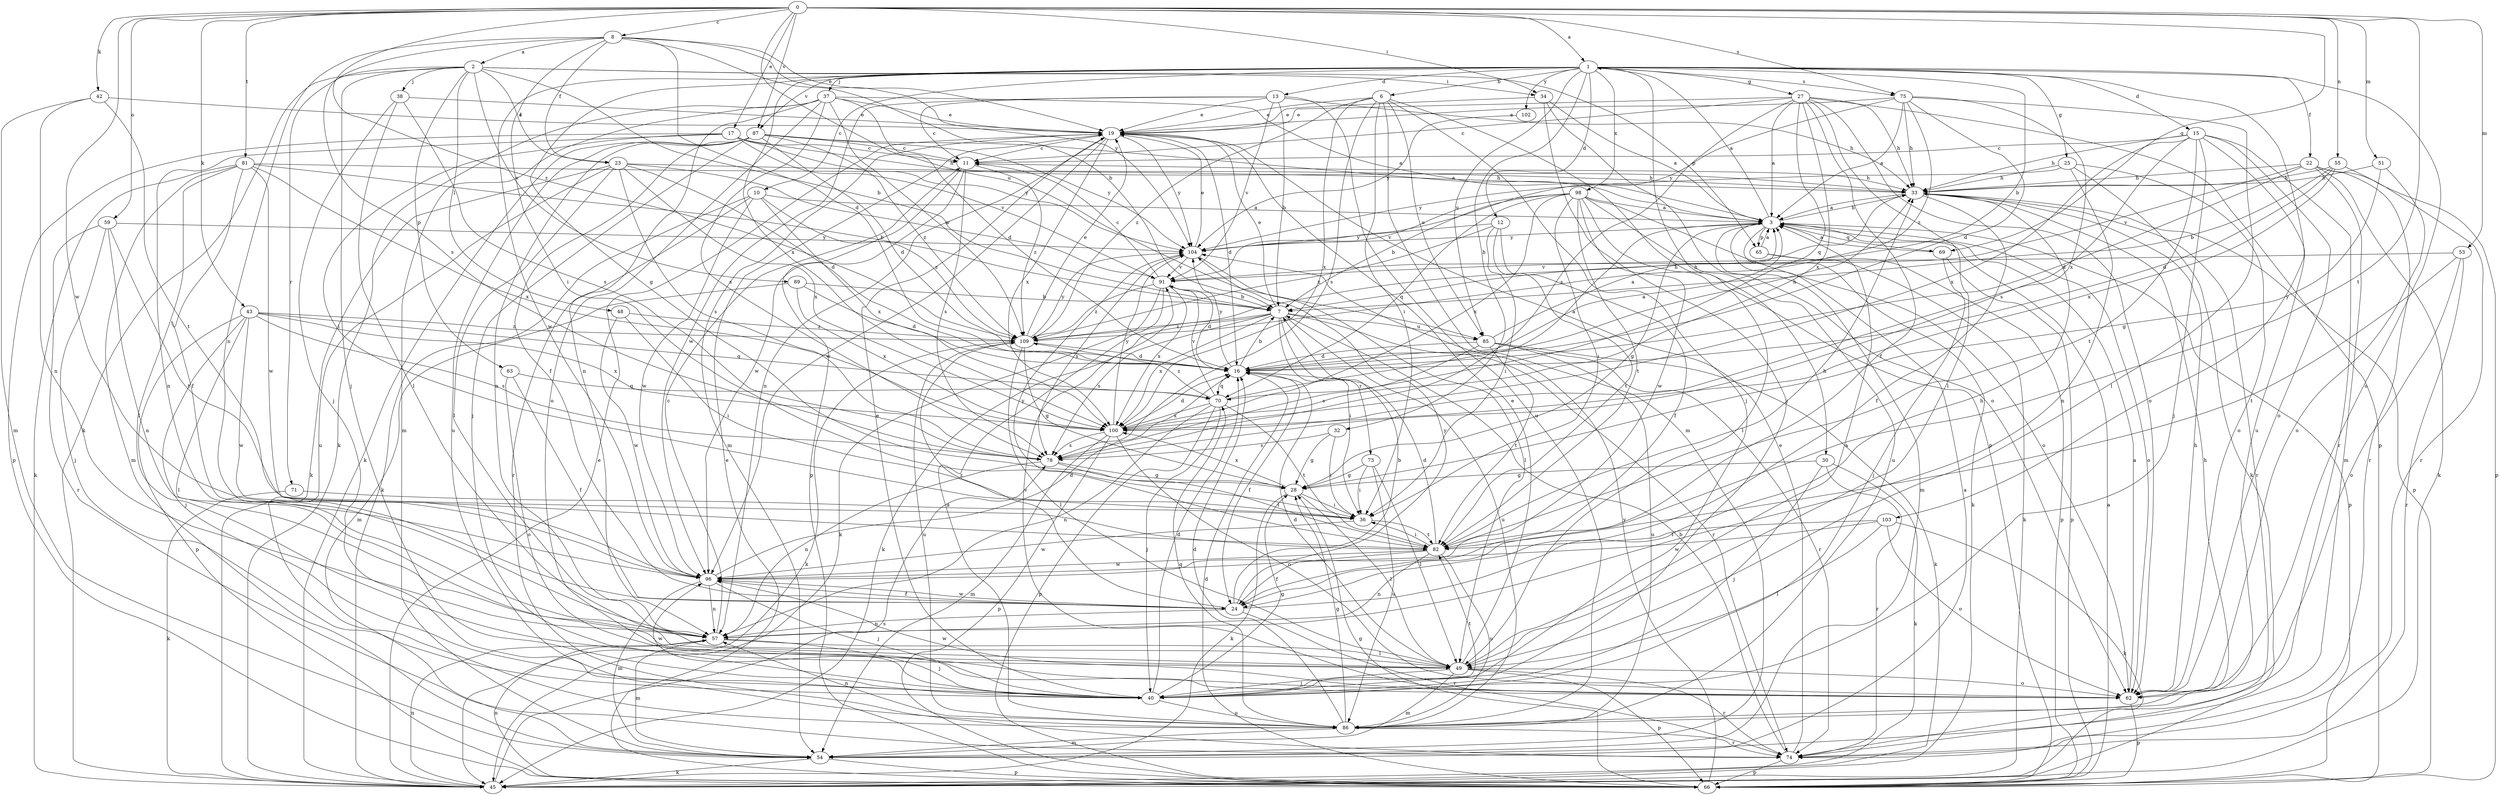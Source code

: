 strict digraph  {
0;
1;
2;
3;
6;
7;
8;
10;
11;
12;
13;
15;
16;
17;
19;
22;
23;
24;
25;
27;
28;
30;
32;
33;
34;
36;
37;
38;
40;
42;
43;
45;
48;
49;
51;
53;
54;
55;
57;
59;
62;
63;
65;
66;
69;
70;
71;
73;
74;
75;
78;
81;
82;
85;
86;
87;
89;
91;
96;
98;
100;
102;
103;
104;
109;
0 -> 1  [label=a];
0 -> 8  [label=c];
0 -> 17  [label=e];
0 -> 34  [label=i];
0 -> 42  [label=k];
0 -> 43  [label=k];
0 -> 51  [label=m];
0 -> 53  [label=m];
0 -> 55  [label=n];
0 -> 59  [label=o];
0 -> 69  [label=q];
0 -> 75  [label=s];
0 -> 81  [label=t];
0 -> 82  [label=t];
0 -> 85  [label=u];
0 -> 87  [label=v];
0 -> 96  [label=w];
0 -> 109  [label=z];
1 -> 6  [label=b];
1 -> 7  [label=b];
1 -> 10  [label=c];
1 -> 12  [label=d];
1 -> 13  [label=d];
1 -> 15  [label=d];
1 -> 22  [label=f];
1 -> 25  [label=g];
1 -> 27  [label=g];
1 -> 28  [label=g];
1 -> 30  [label=h];
1 -> 32  [label=h];
1 -> 37  [label=j];
1 -> 62  [label=o];
1 -> 75  [label=s];
1 -> 85  [label=u];
1 -> 87  [label=v];
1 -> 96  [label=w];
1 -> 98  [label=x];
1 -> 100  [label=x];
1 -> 102  [label=y];
1 -> 103  [label=y];
2 -> 7  [label=b];
2 -> 23  [label=f];
2 -> 34  [label=i];
2 -> 38  [label=j];
2 -> 40  [label=j];
2 -> 45  [label=k];
2 -> 48  [label=l];
2 -> 63  [label=p];
2 -> 65  [label=p];
2 -> 71  [label=r];
2 -> 89  [label=v];
3 -> 1  [label=a];
3 -> 28  [label=g];
3 -> 33  [label=h];
3 -> 45  [label=k];
3 -> 54  [label=m];
3 -> 62  [label=o];
3 -> 65  [label=p];
3 -> 66  [label=p];
3 -> 69  [label=q];
3 -> 104  [label=y];
6 -> 19  [label=e];
6 -> 36  [label=i];
6 -> 40  [label=j];
6 -> 54  [label=m];
6 -> 66  [label=p];
6 -> 78  [label=s];
6 -> 85  [label=u];
6 -> 100  [label=x];
6 -> 109  [label=z];
7 -> 19  [label=e];
7 -> 36  [label=i];
7 -> 45  [label=k];
7 -> 73  [label=r];
7 -> 74  [label=r];
7 -> 78  [label=s];
7 -> 85  [label=u];
7 -> 86  [label=u];
7 -> 100  [label=x];
7 -> 109  [label=z];
8 -> 2  [label=a];
8 -> 7  [label=b];
8 -> 16  [label=d];
8 -> 19  [label=e];
8 -> 23  [label=f];
8 -> 36  [label=i];
8 -> 57  [label=n];
8 -> 78  [label=s];
8 -> 104  [label=y];
10 -> 3  [label=a];
10 -> 45  [label=k];
10 -> 74  [label=r];
10 -> 96  [label=w];
10 -> 100  [label=x];
10 -> 109  [label=z];
11 -> 33  [label=h];
11 -> 66  [label=p];
11 -> 78  [label=s];
11 -> 96  [label=w];
11 -> 109  [label=z];
12 -> 24  [label=f];
12 -> 36  [label=i];
12 -> 82  [label=t];
12 -> 104  [label=y];
12 -> 109  [label=z];
13 -> 7  [label=b];
13 -> 11  [label=c];
13 -> 19  [label=e];
13 -> 33  [label=h];
13 -> 86  [label=u];
13 -> 91  [label=v];
13 -> 96  [label=w];
15 -> 11  [label=c];
15 -> 33  [label=h];
15 -> 40  [label=j];
15 -> 62  [label=o];
15 -> 74  [label=r];
15 -> 78  [label=s];
15 -> 82  [label=t];
15 -> 86  [label=u];
15 -> 100  [label=x];
16 -> 3  [label=a];
16 -> 7  [label=b];
16 -> 24  [label=f];
16 -> 33  [label=h];
16 -> 70  [label=q];
16 -> 104  [label=y];
17 -> 11  [label=c];
17 -> 33  [label=h];
17 -> 36  [label=i];
17 -> 57  [label=n];
17 -> 66  [label=p];
17 -> 91  [label=v];
17 -> 104  [label=y];
19 -> 11  [label=c];
19 -> 16  [label=d];
19 -> 54  [label=m];
19 -> 57  [label=n];
19 -> 96  [label=w];
19 -> 100  [label=x];
19 -> 104  [label=y];
22 -> 16  [label=d];
22 -> 33  [label=h];
22 -> 45  [label=k];
22 -> 54  [label=m];
22 -> 66  [label=p];
22 -> 74  [label=r];
22 -> 91  [label=v];
23 -> 16  [label=d];
23 -> 33  [label=h];
23 -> 45  [label=k];
23 -> 49  [label=l];
23 -> 78  [label=s];
23 -> 86  [label=u];
23 -> 91  [label=v];
23 -> 100  [label=x];
24 -> 7  [label=b];
24 -> 33  [label=h];
24 -> 57  [label=n];
24 -> 74  [label=r];
24 -> 96  [label=w];
24 -> 104  [label=y];
24 -> 109  [label=z];
25 -> 33  [label=h];
25 -> 45  [label=k];
25 -> 57  [label=n];
25 -> 62  [label=o];
25 -> 104  [label=y];
27 -> 3  [label=a];
27 -> 11  [label=c];
27 -> 19  [label=e];
27 -> 24  [label=f];
27 -> 33  [label=h];
27 -> 49  [label=l];
27 -> 62  [label=o];
27 -> 66  [label=p];
27 -> 70  [label=q];
27 -> 78  [label=s];
27 -> 100  [label=x];
28 -> 36  [label=i];
28 -> 45  [label=k];
28 -> 49  [label=l];
28 -> 100  [label=x];
30 -> 28  [label=g];
30 -> 40  [label=j];
30 -> 45  [label=k];
30 -> 74  [label=r];
32 -> 28  [label=g];
32 -> 36  [label=i];
32 -> 78  [label=s];
33 -> 3  [label=a];
33 -> 24  [label=f];
33 -> 66  [label=p];
33 -> 74  [label=r];
34 -> 3  [label=a];
34 -> 19  [label=e];
34 -> 40  [label=j];
34 -> 62  [label=o];
36 -> 82  [label=t];
36 -> 96  [label=w];
37 -> 3  [label=a];
37 -> 16  [label=d];
37 -> 19  [label=e];
37 -> 45  [label=k];
37 -> 54  [label=m];
37 -> 57  [label=n];
37 -> 62  [label=o];
37 -> 78  [label=s];
37 -> 109  [label=z];
38 -> 19  [label=e];
38 -> 40  [label=j];
38 -> 49  [label=l];
38 -> 78  [label=s];
40 -> 16  [label=d];
40 -> 19  [label=e];
40 -> 28  [label=g];
40 -> 82  [label=t];
40 -> 86  [label=u];
40 -> 96  [label=w];
42 -> 19  [label=e];
42 -> 54  [label=m];
42 -> 57  [label=n];
42 -> 82  [label=t];
43 -> 40  [label=j];
43 -> 49  [label=l];
43 -> 66  [label=p];
43 -> 70  [label=q];
43 -> 78  [label=s];
43 -> 96  [label=w];
43 -> 100  [label=x];
43 -> 109  [label=z];
45 -> 19  [label=e];
45 -> 57  [label=n];
45 -> 78  [label=s];
48 -> 36  [label=i];
48 -> 96  [label=w];
48 -> 109  [label=z];
49 -> 3  [label=a];
49 -> 16  [label=d];
49 -> 19  [label=e];
49 -> 40  [label=j];
49 -> 54  [label=m];
49 -> 62  [label=o];
49 -> 66  [label=p];
49 -> 74  [label=r];
51 -> 28  [label=g];
51 -> 33  [label=h];
51 -> 62  [label=o];
53 -> 62  [label=o];
53 -> 74  [label=r];
53 -> 82  [label=t];
53 -> 91  [label=v];
54 -> 3  [label=a];
54 -> 45  [label=k];
54 -> 66  [label=p];
55 -> 7  [label=b];
55 -> 16  [label=d];
55 -> 33  [label=h];
55 -> 74  [label=r];
55 -> 100  [label=x];
57 -> 11  [label=c];
57 -> 40  [label=j];
57 -> 49  [label=l];
57 -> 54  [label=m];
59 -> 40  [label=j];
59 -> 57  [label=n];
59 -> 74  [label=r];
59 -> 82  [label=t];
59 -> 104  [label=y];
62 -> 3  [label=a];
62 -> 33  [label=h];
62 -> 66  [label=p];
62 -> 91  [label=v];
62 -> 96  [label=w];
63 -> 24  [label=f];
63 -> 62  [label=o];
63 -> 70  [label=q];
65 -> 3  [label=a];
65 -> 45  [label=k];
65 -> 66  [label=p];
66 -> 3  [label=a];
66 -> 16  [label=d];
66 -> 19  [label=e];
66 -> 28  [label=g];
66 -> 57  [label=n];
66 -> 104  [label=y];
69 -> 3  [label=a];
69 -> 40  [label=j];
69 -> 66  [label=p];
70 -> 3  [label=a];
70 -> 40  [label=j];
70 -> 57  [label=n];
70 -> 66  [label=p];
70 -> 82  [label=t];
70 -> 91  [label=v];
70 -> 100  [label=x];
70 -> 109  [label=z];
71 -> 36  [label=i];
71 -> 45  [label=k];
73 -> 28  [label=g];
73 -> 36  [label=i];
73 -> 49  [label=l];
73 -> 86  [label=u];
74 -> 7  [label=b];
74 -> 19  [label=e];
74 -> 66  [label=p];
75 -> 3  [label=a];
75 -> 16  [label=d];
75 -> 19  [label=e];
75 -> 33  [label=h];
75 -> 49  [label=l];
75 -> 100  [label=x];
75 -> 104  [label=y];
75 -> 109  [label=z];
78 -> 28  [label=g];
78 -> 57  [label=n];
78 -> 82  [label=t];
81 -> 7  [label=b];
81 -> 24  [label=f];
81 -> 33  [label=h];
81 -> 45  [label=k];
81 -> 49  [label=l];
81 -> 54  [label=m];
81 -> 96  [label=w];
81 -> 100  [label=x];
82 -> 16  [label=d];
82 -> 24  [label=f];
82 -> 33  [label=h];
82 -> 36  [label=i];
82 -> 57  [label=n];
82 -> 86  [label=u];
82 -> 96  [label=w];
82 -> 104  [label=y];
85 -> 3  [label=a];
85 -> 16  [label=d];
85 -> 45  [label=k];
85 -> 74  [label=r];
85 -> 78  [label=s];
85 -> 82  [label=t];
85 -> 86  [label=u];
86 -> 16  [label=d];
86 -> 28  [label=g];
86 -> 33  [label=h];
86 -> 54  [label=m];
86 -> 57  [label=n];
86 -> 70  [label=q];
86 -> 74  [label=r];
87 -> 3  [label=a];
87 -> 11  [label=c];
87 -> 16  [label=d];
87 -> 24  [label=f];
87 -> 40  [label=j];
87 -> 45  [label=k];
87 -> 57  [label=n];
87 -> 86  [label=u];
87 -> 104  [label=y];
87 -> 109  [label=z];
89 -> 7  [label=b];
89 -> 16  [label=d];
89 -> 54  [label=m];
89 -> 100  [label=x];
91 -> 7  [label=b];
91 -> 11  [label=c];
91 -> 16  [label=d];
91 -> 45  [label=k];
91 -> 86  [label=u];
91 -> 100  [label=x];
91 -> 109  [label=z];
96 -> 16  [label=d];
96 -> 24  [label=f];
96 -> 40  [label=j];
96 -> 54  [label=m];
96 -> 57  [label=n];
98 -> 3  [label=a];
98 -> 7  [label=b];
98 -> 36  [label=i];
98 -> 49  [label=l];
98 -> 62  [label=o];
98 -> 70  [label=q];
98 -> 82  [label=t];
98 -> 86  [label=u];
98 -> 91  [label=v];
98 -> 96  [label=w];
98 -> 100  [label=x];
100 -> 16  [label=d];
100 -> 54  [label=m];
100 -> 62  [label=o];
100 -> 66  [label=p];
100 -> 78  [label=s];
100 -> 104  [label=y];
102 -> 104  [label=y];
103 -> 45  [label=k];
103 -> 49  [label=l];
103 -> 62  [label=o];
103 -> 82  [label=t];
103 -> 96  [label=w];
104 -> 19  [label=e];
104 -> 49  [label=l];
104 -> 78  [label=s];
104 -> 91  [label=v];
109 -> 16  [label=d];
109 -> 19  [label=e];
109 -> 28  [label=g];
109 -> 33  [label=h];
109 -> 45  [label=k];
109 -> 49  [label=l];
109 -> 86  [label=u];
109 -> 104  [label=y];
}
